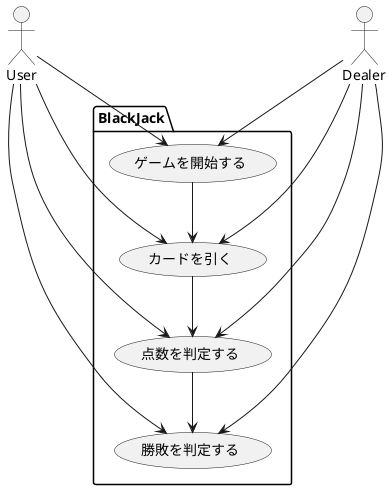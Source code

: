 @startuml
actor User

actor Dealer

package BlackJack{
  usecase "ゲームを開始する" as UC1
  usecase "カードを引く" as UC2
  usecase "点数を判定する" as UC3
  usecase "勝敗を判定する" as UC4
}
UC1 --> UC2
UC2 --> UC3
UC3 --> UC4
User--> UC1
User--> UC2
User--> UC3
User--> UC4

Dealer--> UC1
Dealer--> UC2
Dealer--> UC3
Dealer--> UC4
@enduml
